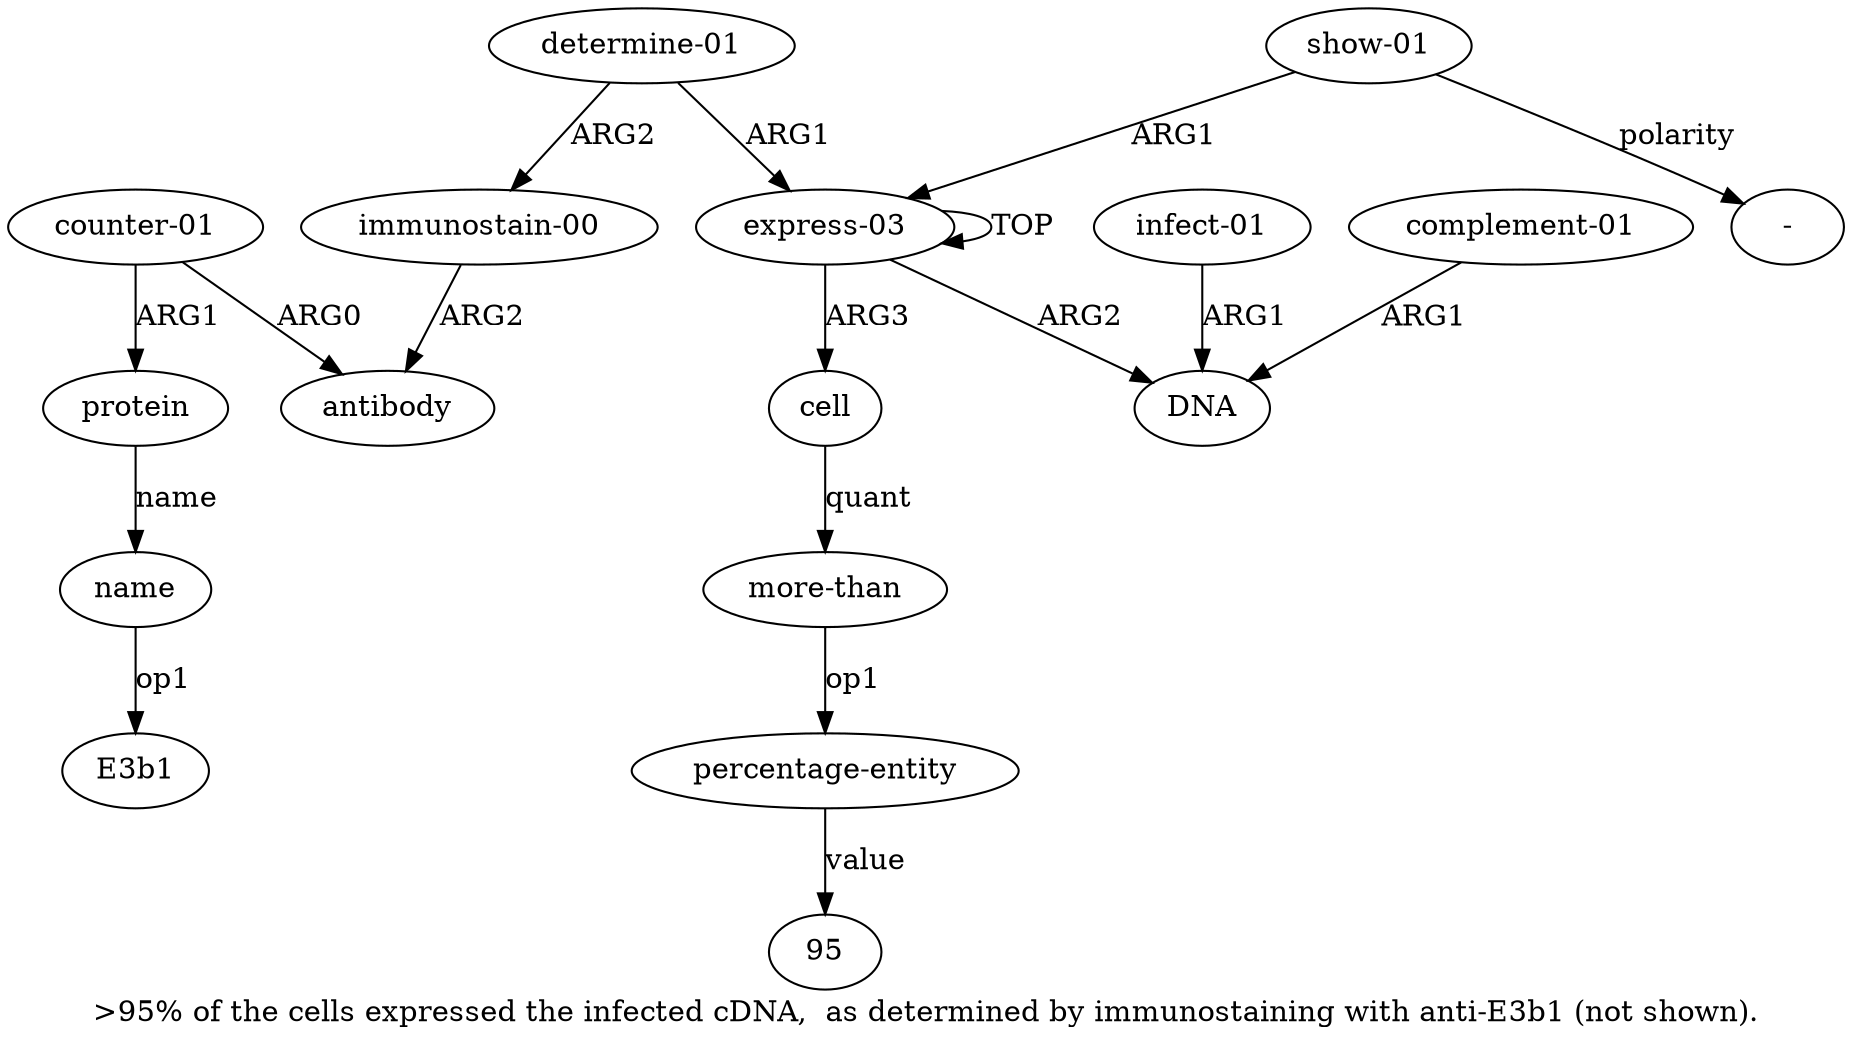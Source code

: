 digraph  {
	graph [label=">95% of the cells expressed the infected cDNA,  as determined by immunostaining with anti-E3b1 (not shown)."];
	node [label="\N"];
	a11	 [color=black,
		gold_ind=11,
		gold_label=protein,
		label=protein,
		test_ind=11,
		test_label=protein];
	a12	 [color=black,
		gold_ind=12,
		gold_label=name,
		label=name,
		test_ind=12,
		test_label=name];
	a11 -> a12 [key=0,
	color=black,
	gold_label=name,
	label=name,
	test_label=name];
a10 [color=black,
	gold_ind=10,
	gold_label="counter-01",
	label="counter-01",
	test_ind=10,
	test_label="counter-01"];
a10 -> a11 [key=0,
color=black,
gold_label=ARG1,
label=ARG1,
test_label=ARG1];
a9 [color=black,
gold_ind=9,
gold_label=antibody,
label=antibody,
test_ind=9,
test_label=antibody];
a10 -> a9 [key=0,
color=black,
gold_label=ARG0,
label=ARG0,
test_label=ARG0];
a13 [color=black,
gold_ind=13,
gold_label="show-01",
label="show-01",
test_ind=13,
test_label="show-01"];
a0 [color=black,
gold_ind=0,
gold_label="express-03",
label="express-03",
test_ind=0,
test_label="express-03"];
a13 -> a0 [key=0,
color=black,
gold_label=ARG1,
label=ARG1,
test_label=ARG1];
"a13 -" [color=black,
gold_ind=-1,
gold_label="-",
label="-",
test_ind=-1,
test_label="-"];
a13 -> "a13 -" [key=0,
color=black,
gold_label=polarity,
label=polarity,
test_label=polarity];
"a12 E3b1" [color=black,
gold_ind=-1,
gold_label=E3b1,
label=E3b1,
test_ind=-1,
test_label=E3b1];
a12 -> "a12 E3b1" [key=0,
color=black,
gold_label=op1,
label=op1,
test_label=op1];
a1 [color=black,
gold_ind=1,
gold_label=DNA,
label=DNA,
test_ind=1,
test_label=DNA];
a0 -> a1 [key=0,
color=black,
gold_label=ARG2,
label=ARG2,
test_label=ARG2];
a0 -> a0 [key=0,
color=black,
gold_label=TOP,
label=TOP,
test_label=TOP];
a4 [color=black,
gold_ind=4,
gold_label=cell,
label=cell,
test_ind=4,
test_label=cell];
a0 -> a4 [key=0,
color=black,
gold_label=ARG3,
label=ARG3,
test_label=ARG3];
a3 [color=black,
gold_ind=3,
gold_label="infect-01",
label="infect-01",
test_ind=3,
test_label="infect-01"];
a3 -> a1 [key=0,
color=black,
gold_label=ARG1,
label=ARG1,
test_label=ARG1];
a2 [color=black,
gold_ind=2,
gold_label="complement-01",
label="complement-01",
test_ind=2,
test_label="complement-01"];
a2 -> a1 [key=0,
color=black,
gold_label=ARG1,
label=ARG1,
test_label=ARG1];
a5 [color=black,
gold_ind=5,
gold_label="more-than",
label="more-than",
test_ind=5,
test_label="more-than"];
a6 [color=black,
gold_ind=6,
gold_label="percentage-entity",
label="percentage-entity",
test_ind=6,
test_label="percentage-entity"];
a5 -> a6 [key=0,
color=black,
gold_label=op1,
label=op1,
test_label=op1];
a4 -> a5 [key=0,
color=black,
gold_label=quant,
label=quant,
test_label=quant];
a7 [color=black,
gold_ind=7,
gold_label="determine-01",
label="determine-01",
test_ind=7,
test_label="determine-01"];
a7 -> a0 [key=0,
color=black,
gold_label=ARG1,
label=ARG1,
test_label=ARG1];
a8 [color=black,
gold_ind=8,
gold_label="immunostain-00",
label="immunostain-00",
test_ind=8,
test_label="immunostain-00"];
a7 -> a8 [key=0,
color=black,
gold_label=ARG2,
label=ARG2,
test_label=ARG2];
"a6 95" [color=black,
gold_ind=-1,
gold_label=95,
label=95,
test_ind=-1,
test_label=95];
a6 -> "a6 95" [key=0,
color=black,
gold_label=value,
label=value,
test_label=value];
a8 -> a9 [key=0,
color=black,
gold_label=ARG2,
label=ARG2,
test_label=ARG2];
}
